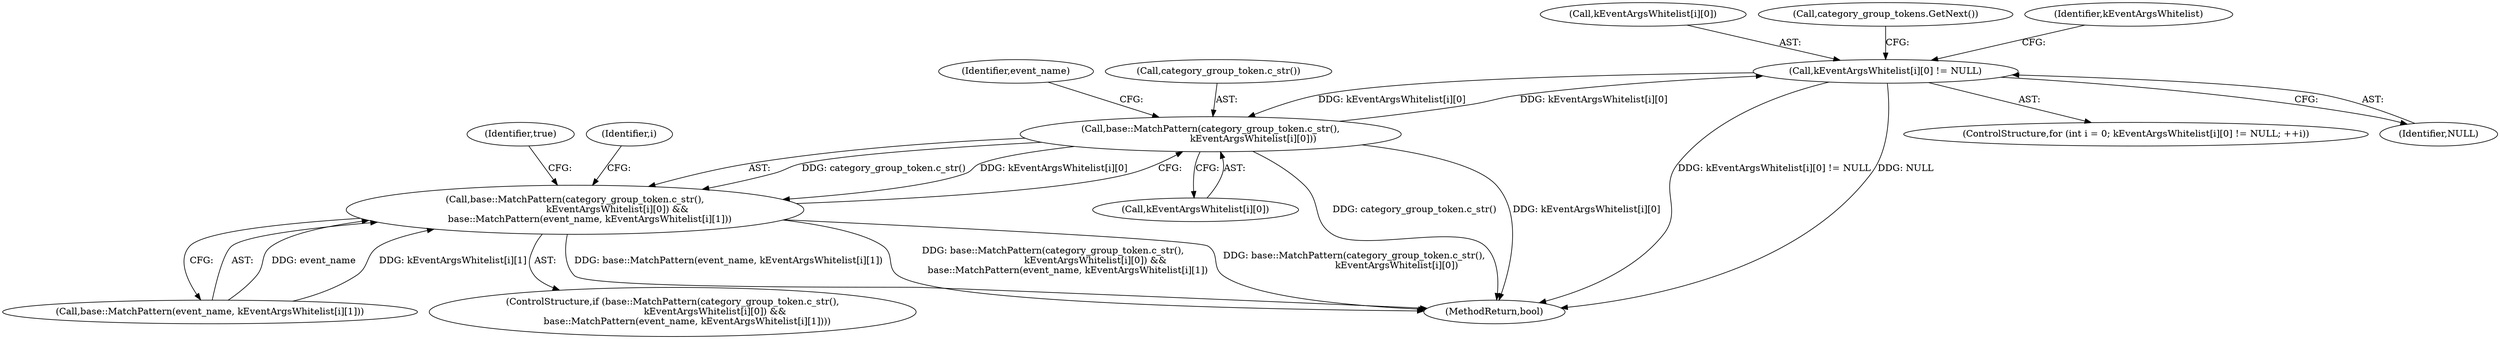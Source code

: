 digraph "1_Chrome_870f3e99a1282023753fe8d8aed90879cbc6838f_1@array" {
"1000117" [label="(Call,kEventArgsWhitelist[i][0] != NULL)"];
"1000135" [label="(Call,base::MatchPattern(category_group_token.c_str(),\n                             kEventArgsWhitelist[i][0]))"];
"1000117" [label="(Call,kEventArgsWhitelist[i][0] != NULL)"];
"1000134" [label="(Call,base::MatchPattern(category_group_token.c_str(),\n                             kEventArgsWhitelist[i][0]) &&\n          base::MatchPattern(event_name, kEventArgsWhitelist[i][1]))"];
"1000137" [label="(Call,kEventArgsWhitelist[i][0])"];
"1000143" [label="(Identifier,event_name)"];
"1000134" [label="(Call,base::MatchPattern(category_group_token.c_str(),\n                             kEventArgsWhitelist[i][0]) &&\n          base::MatchPattern(event_name, kEventArgsWhitelist[i][1]))"];
"1000136" [label="(Call,category_group_token.c_str())"];
"1000118" [label="(Call,kEventArgsWhitelist[i][0])"];
"1000154" [label="(MethodReturn,bool)"];
"1000151" [label="(Identifier,true)"];
"1000112" [label="(ControlStructure,for (int i = 0; kEventArgsWhitelist[i][0] != NULL; ++i))"];
"1000142" [label="(Call,base::MatchPattern(event_name, kEventArgsWhitelist[i][1]))"];
"1000135" [label="(Call,base::MatchPattern(category_group_token.c_str(),\n                             kEventArgsWhitelist[i][0]))"];
"1000117" [label="(Call,kEventArgsWhitelist[i][0] != NULL)"];
"1000125" [label="(Identifier,i)"];
"1000106" [label="(Call,category_group_tokens.GetNext())"];
"1000123" [label="(Identifier,NULL)"];
"1000133" [label="(ControlStructure,if (base::MatchPattern(category_group_token.c_str(),\n                             kEventArgsWhitelist[i][0]) &&\n          base::MatchPattern(event_name, kEventArgsWhitelist[i][1])))"];
"1000130" [label="(Identifier,kEventArgsWhitelist)"];
"1000117" -> "1000112"  [label="AST: "];
"1000117" -> "1000123"  [label="CFG: "];
"1000118" -> "1000117"  [label="AST: "];
"1000123" -> "1000117"  [label="AST: "];
"1000106" -> "1000117"  [label="CFG: "];
"1000130" -> "1000117"  [label="CFG: "];
"1000117" -> "1000154"  [label="DDG: kEventArgsWhitelist[i][0] != NULL"];
"1000117" -> "1000154"  [label="DDG: NULL"];
"1000135" -> "1000117"  [label="DDG: kEventArgsWhitelist[i][0]"];
"1000117" -> "1000135"  [label="DDG: kEventArgsWhitelist[i][0]"];
"1000135" -> "1000134"  [label="AST: "];
"1000135" -> "1000137"  [label="CFG: "];
"1000136" -> "1000135"  [label="AST: "];
"1000137" -> "1000135"  [label="AST: "];
"1000143" -> "1000135"  [label="CFG: "];
"1000134" -> "1000135"  [label="CFG: "];
"1000135" -> "1000154"  [label="DDG: category_group_token.c_str()"];
"1000135" -> "1000154"  [label="DDG: kEventArgsWhitelist[i][0]"];
"1000135" -> "1000134"  [label="DDG: category_group_token.c_str()"];
"1000135" -> "1000134"  [label="DDG: kEventArgsWhitelist[i][0]"];
"1000134" -> "1000133"  [label="AST: "];
"1000134" -> "1000142"  [label="CFG: "];
"1000142" -> "1000134"  [label="AST: "];
"1000151" -> "1000134"  [label="CFG: "];
"1000125" -> "1000134"  [label="CFG: "];
"1000134" -> "1000154"  [label="DDG: base::MatchPattern(event_name, kEventArgsWhitelist[i][1])"];
"1000134" -> "1000154"  [label="DDG: base::MatchPattern(category_group_token.c_str(),\n                             kEventArgsWhitelist[i][0]) &&\n          base::MatchPattern(event_name, kEventArgsWhitelist[i][1])"];
"1000134" -> "1000154"  [label="DDG: base::MatchPattern(category_group_token.c_str(),\n                             kEventArgsWhitelist[i][0])"];
"1000142" -> "1000134"  [label="DDG: event_name"];
"1000142" -> "1000134"  [label="DDG: kEventArgsWhitelist[i][1]"];
}
